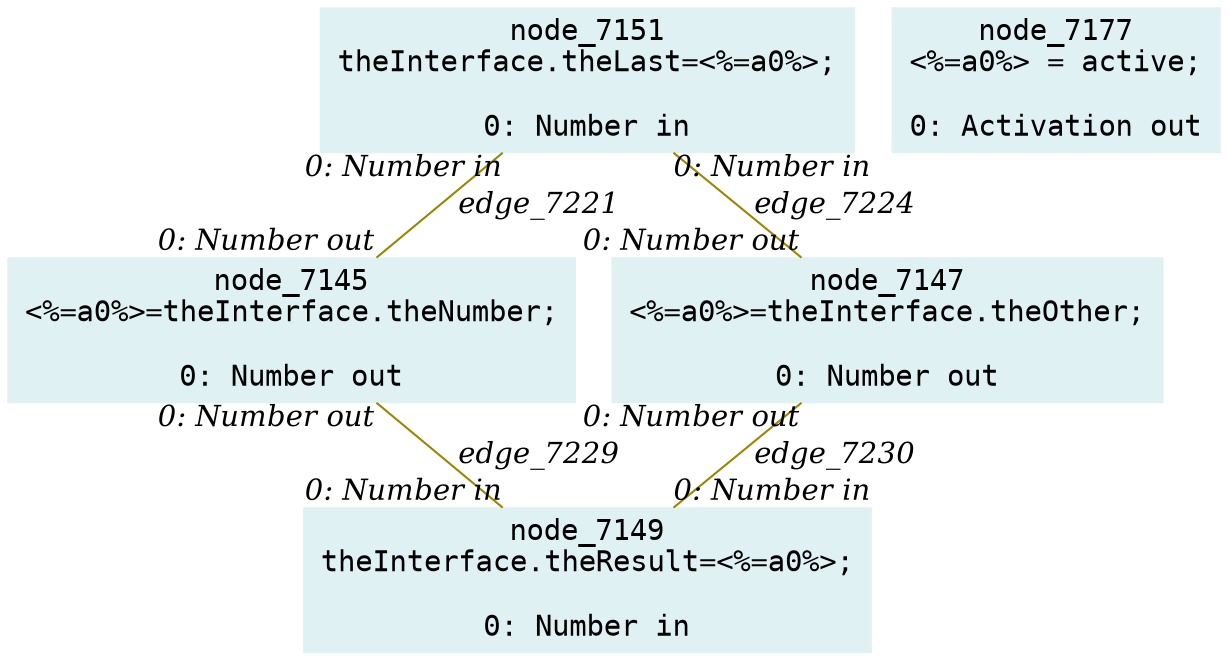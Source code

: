 digraph g{node_7145 [shape="box", style="filled", color="#dff1f2", fontname="Courier", label="node_7145
<%=a0%>=theInterface.theNumber;

0: Number out" ]
node_7147 [shape="box", style="filled", color="#dff1f2", fontname="Courier", label="node_7147
<%=a0%>=theInterface.theOther;

0: Number out" ]
node_7149 [shape="box", style="filled", color="#dff1f2", fontname="Courier", label="node_7149
theInterface.theResult=<%=a0%>;

0: Number in" ]
node_7151 [shape="box", style="filled", color="#dff1f2", fontname="Courier", label="node_7151
theInterface.theLast=<%=a0%>;

0: Number in" ]
node_7177 [shape="box", style="filled", color="#dff1f2", fontname="Courier", label="node_7177
<%=a0%> = active;

0: Activation out" ]
node_7151 -> node_7145 [dir=none, arrowHead=none, fontname="Times-Italic", arrowsize=1, color="#9d8400", label="edge_7221",  headlabel="0: Number out", taillabel="0: Number in" ]
node_7151 -> node_7147 [dir=none, arrowHead=none, fontname="Times-Italic", arrowsize=1, color="#9d8400", label="edge_7224",  headlabel="0: Number out", taillabel="0: Number in" ]
node_7145 -> node_7149 [dir=none, arrowHead=none, fontname="Times-Italic", arrowsize=1, color="#9d8400", label="edge_7229",  headlabel="0: Number in", taillabel="0: Number out" ]
node_7147 -> node_7149 [dir=none, arrowHead=none, fontname="Times-Italic", arrowsize=1, color="#9d8400", label="edge_7230",  headlabel="0: Number in", taillabel="0: Number out" ]
}
